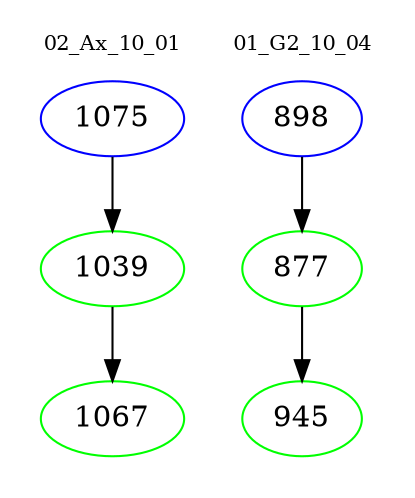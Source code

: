 digraph{
subgraph cluster_0 {
color = white
label = "02_Ax_10_01";
fontsize=10;
T0_1075 [label="1075", color="blue"]
T0_1075 -> T0_1039 [color="black"]
T0_1039 [label="1039", color="green"]
T0_1039 -> T0_1067 [color="black"]
T0_1067 [label="1067", color="green"]
}
subgraph cluster_1 {
color = white
label = "01_G2_10_04";
fontsize=10;
T1_898 [label="898", color="blue"]
T1_898 -> T1_877 [color="black"]
T1_877 [label="877", color="green"]
T1_877 -> T1_945 [color="black"]
T1_945 [label="945", color="green"]
}
}
